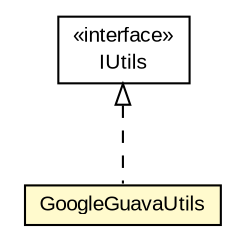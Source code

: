 #!/usr/local/bin/dot
#
# Class diagram 
# Generated by UMLGraph version R5_6-24-gf6e263 (http://www.umlgraph.org/)
#

digraph G {
	edge [fontname="arial",fontsize=10,labelfontname="arial",labelfontsize=10];
	node [fontname="arial",fontsize=10,shape=plaintext];
	nodesep=0.25;
	ranksep=0.5;
	// eu.europa.esig.dss.utils.IUtils
	c373344 [label=<<table title="eu.europa.esig.dss.utils.IUtils" border="0" cellborder="1" cellspacing="0" cellpadding="2" port="p" href="../IUtils.html">
		<tr><td><table border="0" cellspacing="0" cellpadding="1">
<tr><td align="center" balign="center"> &#171;interface&#187; </td></tr>
<tr><td align="center" balign="center"> IUtils </td></tr>
		</table></td></tr>
		</table>>, URL="../IUtils.html", fontname="arial", fontcolor="black", fontsize=10.0];
	// eu.europa.esig.dss.utils.impl.GoogleGuavaUtils
	c373345 [label=<<table title="eu.europa.esig.dss.utils.impl.GoogleGuavaUtils" border="0" cellborder="1" cellspacing="0" cellpadding="2" port="p" bgcolor="lemonChiffon" href="./GoogleGuavaUtils.html">
		<tr><td><table border="0" cellspacing="0" cellpadding="1">
<tr><td align="center" balign="center"> GoogleGuavaUtils </td></tr>
		</table></td></tr>
		</table>>, URL="./GoogleGuavaUtils.html", fontname="arial", fontcolor="black", fontsize=10.0];
	//eu.europa.esig.dss.utils.impl.GoogleGuavaUtils implements eu.europa.esig.dss.utils.IUtils
	c373344:p -> c373345:p [dir=back,arrowtail=empty,style=dashed];
}

